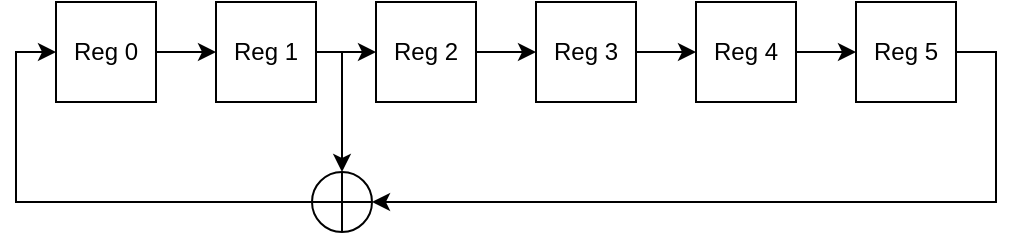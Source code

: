 <mxfile version="14.2.2" type="device"><diagram id="SrTNzxL2_JxRUy2C2sc5" name="Page-1"><mxGraphModel dx="666" dy="376" grid="1" gridSize="10" guides="1" tooltips="1" connect="1" arrows="1" fold="1" page="1" pageScale="1" pageWidth="827" pageHeight="1169" math="0" shadow="0"><root><mxCell id="0"/><mxCell id="1" parent="0"/><mxCell id="X8sYAqhkdMnHAa5SMRhE-8" style="edgeStyle=orthogonalEdgeStyle;rounded=0;orthogonalLoop=1;jettySize=auto;html=1;entryX=0;entryY=0.5;entryDx=0;entryDy=0;" edge="1" parent="1" source="X8sYAqhkdMnHAa5SMRhE-1" target="X8sYAqhkdMnHAa5SMRhE-2"><mxGeometry relative="1" as="geometry"/></mxCell><mxCell id="X8sYAqhkdMnHAa5SMRhE-1" value="Reg 0" style="rounded=0;whiteSpace=wrap;html=1;" vertex="1" parent="1"><mxGeometry x="160" y="165" width="50" height="50" as="geometry"/></mxCell><mxCell id="X8sYAqhkdMnHAa5SMRhE-9" style="edgeStyle=orthogonalEdgeStyle;rounded=0;orthogonalLoop=1;jettySize=auto;html=1;entryX=0;entryY=0.5;entryDx=0;entryDy=0;" edge="1" parent="1" source="X8sYAqhkdMnHAa5SMRhE-2" target="X8sYAqhkdMnHAa5SMRhE-3"><mxGeometry relative="1" as="geometry"/></mxCell><mxCell id="X8sYAqhkdMnHAa5SMRhE-2" value="Reg 1" style="rounded=0;whiteSpace=wrap;html=1;" vertex="1" parent="1"><mxGeometry x="240" y="165" width="50" height="50" as="geometry"/></mxCell><mxCell id="X8sYAqhkdMnHAa5SMRhE-10" style="edgeStyle=orthogonalEdgeStyle;rounded=0;orthogonalLoop=1;jettySize=auto;html=1;entryX=0;entryY=0.5;entryDx=0;entryDy=0;" edge="1" parent="1" source="X8sYAqhkdMnHAa5SMRhE-3" target="X8sYAqhkdMnHAa5SMRhE-4"><mxGeometry relative="1" as="geometry"/></mxCell><mxCell id="X8sYAqhkdMnHAa5SMRhE-3" value="Reg 2" style="rounded=0;whiteSpace=wrap;html=1;" vertex="1" parent="1"><mxGeometry x="320" y="165" width="50" height="50" as="geometry"/></mxCell><mxCell id="X8sYAqhkdMnHAa5SMRhE-11" style="edgeStyle=orthogonalEdgeStyle;rounded=0;orthogonalLoop=1;jettySize=auto;html=1;entryX=0;entryY=0.5;entryDx=0;entryDy=0;" edge="1" parent="1" source="X8sYAqhkdMnHAa5SMRhE-4" target="X8sYAqhkdMnHAa5SMRhE-5"><mxGeometry relative="1" as="geometry"/></mxCell><mxCell id="X8sYAqhkdMnHAa5SMRhE-4" value="Reg 3" style="rounded=0;whiteSpace=wrap;html=1;" vertex="1" parent="1"><mxGeometry x="400" y="165" width="50" height="50" as="geometry"/></mxCell><mxCell id="X8sYAqhkdMnHAa5SMRhE-12" style="edgeStyle=orthogonalEdgeStyle;rounded=0;orthogonalLoop=1;jettySize=auto;html=1;entryX=0;entryY=0.5;entryDx=0;entryDy=0;" edge="1" parent="1" source="X8sYAqhkdMnHAa5SMRhE-5" target="X8sYAqhkdMnHAa5SMRhE-6"><mxGeometry relative="1" as="geometry"/></mxCell><mxCell id="X8sYAqhkdMnHAa5SMRhE-5" value="Reg 4" style="rounded=0;whiteSpace=wrap;html=1;" vertex="1" parent="1"><mxGeometry x="480" y="165" width="50" height="50" as="geometry"/></mxCell><mxCell id="X8sYAqhkdMnHAa5SMRhE-17" style="edgeStyle=orthogonalEdgeStyle;rounded=0;orthogonalLoop=1;jettySize=auto;html=1;entryX=1;entryY=0.5;entryDx=0;entryDy=0;" edge="1" parent="1" source="X8sYAqhkdMnHAa5SMRhE-6" target="X8sYAqhkdMnHAa5SMRhE-15"><mxGeometry relative="1" as="geometry"><Array as="points"><mxPoint x="630" y="190"/><mxPoint x="630" y="265"/></Array></mxGeometry></mxCell><mxCell id="X8sYAqhkdMnHAa5SMRhE-6" value="Reg 5" style="rounded=0;whiteSpace=wrap;html=1;" vertex="1" parent="1"><mxGeometry x="560" y="165" width="50" height="50" as="geometry"/></mxCell><mxCell id="X8sYAqhkdMnHAa5SMRhE-18" style="edgeStyle=orthogonalEdgeStyle;rounded=0;orthogonalLoop=1;jettySize=auto;html=1;entryX=0;entryY=0.5;entryDx=0;entryDy=0;" edge="1" parent="1" source="X8sYAqhkdMnHAa5SMRhE-15" target="X8sYAqhkdMnHAa5SMRhE-1"><mxGeometry relative="1" as="geometry"/></mxCell><mxCell id="X8sYAqhkdMnHAa5SMRhE-15" value="" style="shape=orEllipse;perimeter=ellipsePerimeter;whiteSpace=wrap;html=1;backgroundOutline=1;" vertex="1" parent="1"><mxGeometry x="288" y="250" width="30" height="30" as="geometry"/></mxCell><mxCell id="X8sYAqhkdMnHAa5SMRhE-16" value="" style="endArrow=classic;html=1;entryX=0.5;entryY=0;entryDx=0;entryDy=0;" edge="1" parent="1"><mxGeometry width="50" height="50" relative="1" as="geometry"><mxPoint x="303" y="190" as="sourcePoint"/><mxPoint x="303.0" y="250" as="targetPoint"/></mxGeometry></mxCell></root></mxGraphModel></diagram></mxfile>